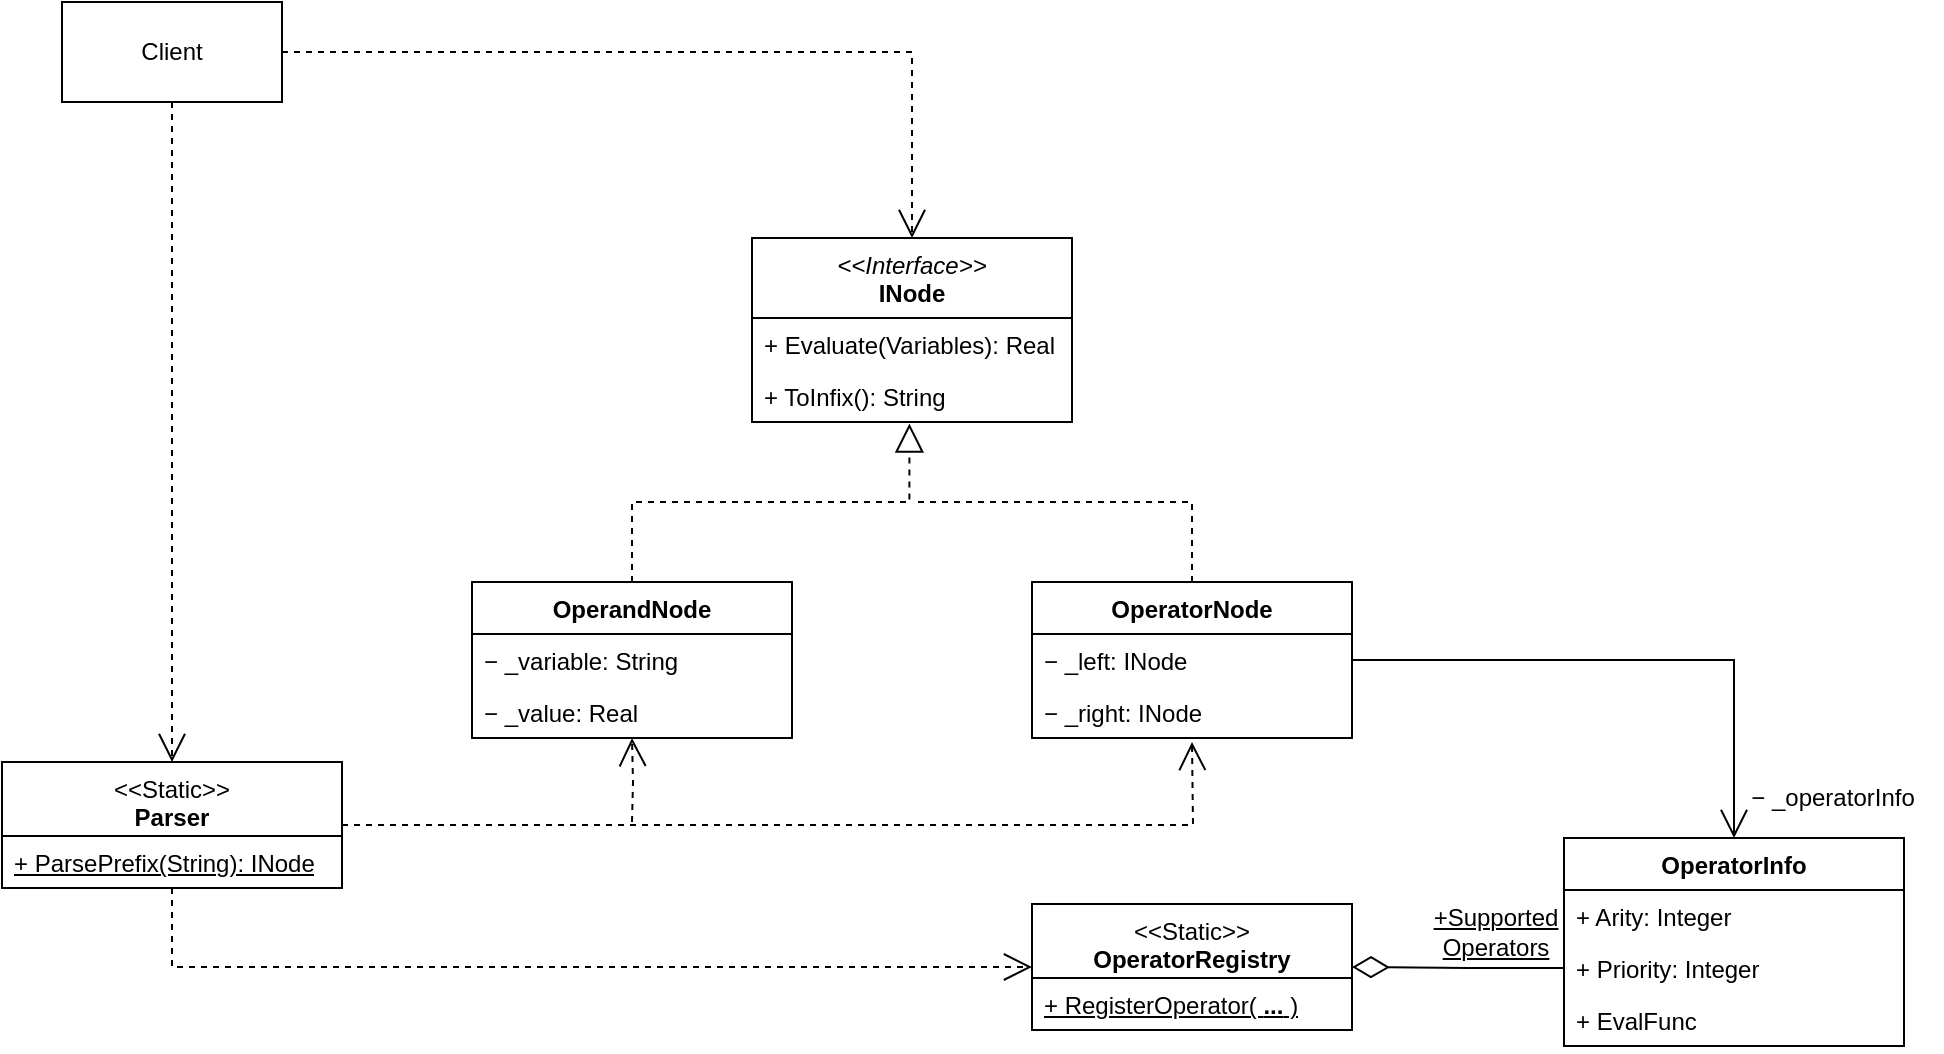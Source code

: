 <mxfile version="26.1.0">
  <diagram name="Страница — 1" id="7hMVh02hVUJBmufN25Ig">
    <mxGraphModel dx="1877" dy="585" grid="1" gridSize="10" guides="1" tooltips="1" connect="1" arrows="1" fold="1" page="1" pageScale="1" pageWidth="827" pageHeight="1169" math="0" shadow="0">
      <root>
        <mxCell id="0" />
        <mxCell id="1" parent="0" />
        <mxCell id="QBhOa6LylWagwz2IlaS4-1" value="&lt;i style=&quot;font-weight: 400;&quot;&gt;&amp;lt;&amp;lt;Interface&amp;gt;&amp;gt;&lt;br&gt;&lt;/i&gt;&lt;div&gt;INode&lt;/div&gt;" style="swimlane;fontStyle=1;align=center;verticalAlign=top;childLayout=stackLayout;horizontal=1;startSize=40;horizontalStack=0;resizeParent=1;resizeParentMax=0;resizeLast=0;collapsible=1;marginBottom=0;whiteSpace=wrap;html=1;" parent="1" vertex="1">
          <mxGeometry x="270" y="188" width="160" height="92" as="geometry" />
        </mxCell>
        <mxCell id="QBhOa6LylWagwz2IlaS4-4" value="+ Evaluate(Variables): Real" style="text;strokeColor=none;fillColor=none;align=left;verticalAlign=top;spacingLeft=4;spacingRight=4;overflow=hidden;rotatable=0;points=[[0,0.5],[1,0.5]];portConstraint=eastwest;whiteSpace=wrap;html=1;" parent="QBhOa6LylWagwz2IlaS4-1" vertex="1">
          <mxGeometry y="40" width="160" height="26" as="geometry" />
        </mxCell>
        <mxCell id="QBhOa6LylWagwz2IlaS4-36" value="+ ToInfix(): String" style="text;strokeColor=none;fillColor=none;align=left;verticalAlign=top;spacingLeft=4;spacingRight=4;overflow=hidden;rotatable=0;points=[[0,0.5],[1,0.5]];portConstraint=eastwest;whiteSpace=wrap;html=1;" parent="QBhOa6LylWagwz2IlaS4-1" vertex="1">
          <mxGeometry y="66" width="160" height="26" as="geometry" />
        </mxCell>
        <mxCell id="g19xcCfMWkkVhfFzdJG2-36" style="edgeStyle=orthogonalEdgeStyle;rounded=0;orthogonalLoop=1;jettySize=auto;html=1;dashed=1;endArrow=open;endFill=0;endSize=12;" edge="1" parent="1" target="QBhOa6LylWagwz2IlaS4-23">
          <mxGeometry relative="1" as="geometry">
            <mxPoint x="210" y="480" as="sourcePoint" />
          </mxGeometry>
        </mxCell>
        <mxCell id="QBhOa6LylWagwz2IlaS4-23" value="OperandNode" style="swimlane;fontStyle=1;align=center;verticalAlign=top;childLayout=stackLayout;horizontal=1;startSize=26;horizontalStack=0;resizeParent=1;resizeParentMax=0;resizeLast=0;collapsible=1;marginBottom=0;whiteSpace=wrap;html=1;" parent="1" vertex="1">
          <mxGeometry x="130" y="360" width="160" height="78" as="geometry" />
        </mxCell>
        <mxCell id="g19xcCfMWkkVhfFzdJG2-39" value="−&amp;nbsp;_variable: String" style="text;strokeColor=none;fillColor=none;align=left;verticalAlign=top;spacingLeft=4;spacingRight=4;overflow=hidden;rotatable=0;points=[[0,0.5],[1,0.5]];portConstraint=eastwest;whiteSpace=wrap;html=1;" vertex="1" parent="QBhOa6LylWagwz2IlaS4-23">
          <mxGeometry y="26" width="160" height="26" as="geometry" />
        </mxCell>
        <mxCell id="QBhOa6LylWagwz2IlaS4-24" value="−&amp;nbsp;_value: Real" style="text;strokeColor=none;fillColor=none;align=left;verticalAlign=top;spacingLeft=4;spacingRight=4;overflow=hidden;rotatable=0;points=[[0,0.5],[1,0.5]];portConstraint=eastwest;whiteSpace=wrap;html=1;" parent="QBhOa6LylWagwz2IlaS4-23" vertex="1">
          <mxGeometry y="52" width="160" height="26" as="geometry" />
        </mxCell>
        <mxCell id="QBhOa6LylWagwz2IlaS4-27" value="OperatorNode" style="swimlane;fontStyle=1;align=center;verticalAlign=top;childLayout=stackLayout;horizontal=1;startSize=26;horizontalStack=0;resizeParent=1;resizeParentMax=0;resizeLast=0;collapsible=1;marginBottom=0;whiteSpace=wrap;html=1;" parent="1" vertex="1">
          <mxGeometry x="410" y="360" width="160" height="78" as="geometry" />
        </mxCell>
        <mxCell id="QBhOa6LylWagwz2IlaS4-28" value="−&amp;nbsp;_left: INode" style="text;strokeColor=none;fillColor=none;align=left;verticalAlign=top;spacingLeft=4;spacingRight=4;overflow=hidden;rotatable=0;points=[[0,0.5],[1,0.5]];portConstraint=eastwest;whiteSpace=wrap;html=1;" parent="QBhOa6LylWagwz2IlaS4-27" vertex="1">
          <mxGeometry y="26" width="160" height="26" as="geometry" />
        </mxCell>
        <mxCell id="g19xcCfMWkkVhfFzdJG2-15" value="−&amp;nbsp;_right: INode" style="text;strokeColor=none;fillColor=none;align=left;verticalAlign=top;spacingLeft=4;spacingRight=4;overflow=hidden;rotatable=0;points=[[0,0.5],[1,0.5]];portConstraint=eastwest;whiteSpace=wrap;html=1;" vertex="1" parent="QBhOa6LylWagwz2IlaS4-27">
          <mxGeometry y="52" width="160" height="26" as="geometry" />
        </mxCell>
        <mxCell id="QBhOa6LylWagwz2IlaS4-38" value="" style="endArrow=block;dashed=1;endFill=0;endSize=12;html=1;rounded=0;entryX=0.492;entryY=1.031;entryDx=0;entryDy=0;entryPerimeter=0;edgeStyle=orthogonalEdgeStyle;exitX=0.5;exitY=0;exitDx=0;exitDy=0;" parent="1" source="QBhOa6LylWagwz2IlaS4-23" target="QBhOa6LylWagwz2IlaS4-36" edge="1">
          <mxGeometry width="160" relative="1" as="geometry">
            <mxPoint x="150" y="340" as="sourcePoint" />
            <mxPoint x="350" y="290" as="targetPoint" />
          </mxGeometry>
        </mxCell>
        <mxCell id="QBhOa6LylWagwz2IlaS4-39" value="" style="endArrow=none;dashed=1;endFill=0;endSize=12;html=1;rounded=0;edgeStyle=orthogonalEdgeStyle;exitX=0.5;exitY=0;exitDx=0;exitDy=0;startFill=0;" parent="1" source="QBhOa6LylWagwz2IlaS4-27" edge="1">
          <mxGeometry width="160" relative="1" as="geometry">
            <mxPoint x="220" y="370" as="sourcePoint" />
            <mxPoint x="350" y="320" as="targetPoint" />
            <Array as="points">
              <mxPoint x="490" y="320" />
            </Array>
          </mxGeometry>
        </mxCell>
        <mxCell id="g19xcCfMWkkVhfFzdJG2-20" style="edgeStyle=orthogonalEdgeStyle;rounded=0;orthogonalLoop=1;jettySize=auto;html=1;exitX=1;exitY=0.5;exitDx=0;exitDy=0;dashed=1;endArrow=open;endFill=0;endSize=12;" edge="1" parent="1" source="QBhOa6LylWagwz2IlaS4-40">
          <mxGeometry relative="1" as="geometry">
            <mxPoint x="490" y="440" as="targetPoint" />
          </mxGeometry>
        </mxCell>
        <mxCell id="g19xcCfMWkkVhfFzdJG2-38" style="edgeStyle=orthogonalEdgeStyle;rounded=0;orthogonalLoop=1;jettySize=auto;html=1;entryX=0;entryY=0.5;entryDx=0;entryDy=0;dashed=1;endArrow=open;endFill=0;endSize=12;" edge="1" parent="1" source="QBhOa6LylWagwz2IlaS4-40" target="g19xcCfMWkkVhfFzdJG2-5">
          <mxGeometry relative="1" as="geometry">
            <Array as="points">
              <mxPoint x="-20" y="553" />
            </Array>
          </mxGeometry>
        </mxCell>
        <mxCell id="QBhOa6LylWagwz2IlaS4-40" value="&lt;div&gt;&lt;span style=&quot;font-weight: 400;&quot;&gt;&amp;lt;&amp;lt;Static&amp;gt;&amp;gt;&lt;/span&gt;&lt;/div&gt;Parser" style="swimlane;fontStyle=1;align=center;verticalAlign=top;childLayout=stackLayout;horizontal=1;startSize=37;horizontalStack=0;resizeParent=1;resizeParentMax=0;resizeLast=0;collapsible=1;marginBottom=0;whiteSpace=wrap;html=1;" parent="1" vertex="1">
          <mxGeometry x="-105" y="450" width="170" height="63" as="geometry" />
        </mxCell>
        <mxCell id="QBhOa6LylWagwz2IlaS4-43" value="+ ParsePrefix(String): INode" style="text;strokeColor=none;fillColor=none;align=left;verticalAlign=top;spacingLeft=4;spacingRight=4;overflow=hidden;rotatable=0;points=[[0,0.5],[1,0.5]];portConstraint=eastwest;whiteSpace=wrap;html=1;fontStyle=4" parent="QBhOa6LylWagwz2IlaS4-40" vertex="1">
          <mxGeometry y="37" width="170" height="26" as="geometry" />
        </mxCell>
        <mxCell id="g19xcCfMWkkVhfFzdJG2-18" style="edgeStyle=orthogonalEdgeStyle;rounded=0;orthogonalLoop=1;jettySize=auto;html=1;exitX=0.5;exitY=1;exitDx=0;exitDy=0;entryX=0.5;entryY=0;entryDx=0;entryDy=0;dashed=1;endArrow=open;endFill=0;startSize=6;endSize=12;" edge="1" parent="1" source="QBhOa6LylWagwz2IlaS4-44" target="QBhOa6LylWagwz2IlaS4-40">
          <mxGeometry relative="1" as="geometry" />
        </mxCell>
        <mxCell id="g19xcCfMWkkVhfFzdJG2-19" style="edgeStyle=orthogonalEdgeStyle;rounded=0;orthogonalLoop=1;jettySize=auto;html=1;exitX=1;exitY=0.5;exitDx=0;exitDy=0;entryX=0.5;entryY=0;entryDx=0;entryDy=0;endArrow=open;endFill=0;endSize=12;dashed=1;" edge="1" parent="1" source="QBhOa6LylWagwz2IlaS4-44" target="QBhOa6LylWagwz2IlaS4-1">
          <mxGeometry relative="1" as="geometry" />
        </mxCell>
        <mxCell id="QBhOa6LylWagwz2IlaS4-44" value="Client" style="html=1;whiteSpace=wrap;" parent="1" vertex="1">
          <mxGeometry x="-75" y="70" width="110" height="50" as="geometry" />
        </mxCell>
        <mxCell id="g19xcCfMWkkVhfFzdJG2-1" value="OperatorInfo" style="swimlane;fontStyle=1;align=center;verticalAlign=top;childLayout=stackLayout;horizontal=1;startSize=26;horizontalStack=0;resizeParent=1;resizeParentMax=0;resizeLast=0;collapsible=1;marginBottom=0;whiteSpace=wrap;html=1;" vertex="1" parent="1">
          <mxGeometry x="676" y="488" width="170" height="104" as="geometry" />
        </mxCell>
        <mxCell id="g19xcCfMWkkVhfFzdJG2-2" value="+ A&lt;span style=&quot;background-color: transparent; color: light-dark(rgb(0, 0, 0), rgb(255, 255, 255));&quot;&gt;rity: Integer&lt;/span&gt;" style="text;strokeColor=none;fillColor=none;align=left;verticalAlign=top;spacingLeft=4;spacingRight=4;overflow=hidden;rotatable=0;points=[[0,0.5],[1,0.5]];portConstraint=eastwest;whiteSpace=wrap;html=1;" vertex="1" parent="g19xcCfMWkkVhfFzdJG2-1">
          <mxGeometry y="26" width="170" height="26" as="geometry" />
        </mxCell>
        <mxCell id="g19xcCfMWkkVhfFzdJG2-9" value="+ Priority&lt;span style=&quot;background-color: transparent; color: light-dark(rgb(0, 0, 0), rgb(255, 255, 255));&quot;&gt;: Integer&lt;/span&gt;" style="text;strokeColor=none;fillColor=none;align=left;verticalAlign=top;spacingLeft=4;spacingRight=4;overflow=hidden;rotatable=0;points=[[0,0.5],[1,0.5]];portConstraint=eastwest;whiteSpace=wrap;html=1;" vertex="1" parent="g19xcCfMWkkVhfFzdJG2-1">
          <mxGeometry y="52" width="170" height="26" as="geometry" />
        </mxCell>
        <mxCell id="g19xcCfMWkkVhfFzdJG2-3" value="+ EvalFunc" style="text;strokeColor=none;fillColor=none;align=left;verticalAlign=top;spacingLeft=4;spacingRight=4;overflow=hidden;rotatable=0;points=[[0,0.5],[1,0.5]];portConstraint=eastwest;whiteSpace=wrap;html=1;" vertex="1" parent="g19xcCfMWkkVhfFzdJG2-1">
          <mxGeometry y="78" width="170" height="26" as="geometry" />
        </mxCell>
        <mxCell id="g19xcCfMWkkVhfFzdJG2-5" value="&lt;div&gt;&lt;span style=&quot;font-weight: 400;&quot;&gt;&amp;lt;&amp;lt;Static&amp;gt;&amp;gt;&lt;/span&gt;&lt;b&gt;&lt;/b&gt;&lt;/div&gt;&lt;b&gt;OperatorRegistry&lt;/b&gt;" style="swimlane;fontStyle=1;align=center;verticalAlign=top;childLayout=stackLayout;horizontal=1;startSize=37;horizontalStack=0;resizeParent=1;resizeParentMax=0;resizeLast=0;collapsible=1;marginBottom=0;whiteSpace=wrap;html=1;" vertex="1" parent="1">
          <mxGeometry x="410" y="521" width="160" height="63" as="geometry" />
        </mxCell>
        <mxCell id="g19xcCfMWkkVhfFzdJG2-8" value="&lt;u&gt;+&amp;nbsp;RegisterOperator( &lt;b&gt;...&lt;/b&gt; )&lt;/u&gt;" style="text;strokeColor=none;fillColor=none;align=left;verticalAlign=top;spacingLeft=4;spacingRight=4;overflow=hidden;rotatable=0;points=[[0,0.5],[1,0.5]];portConstraint=eastwest;whiteSpace=wrap;html=1;" vertex="1" parent="g19xcCfMWkkVhfFzdJG2-5">
          <mxGeometry y="37" width="160" height="26" as="geometry" />
        </mxCell>
        <mxCell id="g19xcCfMWkkVhfFzdJG2-10" style="edgeStyle=orthogonalEdgeStyle;rounded=0;orthogonalLoop=1;jettySize=auto;html=1;exitX=0;exitY=0.5;exitDx=0;exitDy=0;entryX=1;entryY=0.5;entryDx=0;entryDy=0;endArrow=diamondThin;endFill=0;endSize=16;" edge="1" parent="1" source="g19xcCfMWkkVhfFzdJG2-9" target="g19xcCfMWkkVhfFzdJG2-5">
          <mxGeometry relative="1" as="geometry" />
        </mxCell>
        <mxCell id="g19xcCfMWkkVhfFzdJG2-11" value="+Supported&lt;div&gt;Operators&lt;/div&gt;" style="text;html=1;align=center;verticalAlign=middle;whiteSpace=wrap;rounded=0;fontStyle=4" vertex="1" parent="1">
          <mxGeometry x="612" y="520" width="60" height="30" as="geometry" />
        </mxCell>
        <mxCell id="g19xcCfMWkkVhfFzdJG2-44" style="edgeStyle=orthogonalEdgeStyle;rounded=0;orthogonalLoop=1;jettySize=auto;html=1;exitX=1;exitY=0.5;exitDx=0;exitDy=0;entryX=0.5;entryY=0;entryDx=0;entryDy=0;endArrow=open;endFill=0;endSize=12;" edge="1" parent="1" source="QBhOa6LylWagwz2IlaS4-28" target="g19xcCfMWkkVhfFzdJG2-1">
          <mxGeometry relative="1" as="geometry" />
        </mxCell>
        <mxCell id="g19xcCfMWkkVhfFzdJG2-47" value="&lt;span style=&quot;text-align: left; text-wrap-mode: wrap;&quot;&gt;−&lt;/span&gt;&lt;span style=&quot;text-align: left; text-wrap-mode: wrap; background-color: transparent; color: light-dark(rgb(0, 0, 0), rgb(255, 255, 255));&quot;&gt;&amp;nbsp;_operatorInfo&lt;/span&gt;" style="text;html=1;align=center;verticalAlign=middle;resizable=0;points=[];autosize=1;strokeColor=none;fillColor=none;" vertex="1" parent="1">
          <mxGeometry x="755" y="453" width="110" height="30" as="geometry" />
        </mxCell>
      </root>
    </mxGraphModel>
  </diagram>
</mxfile>
